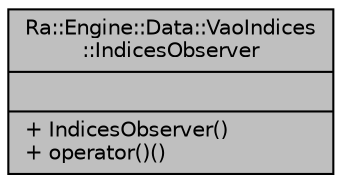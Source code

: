 digraph "Ra::Engine::Data::VaoIndices::IndicesObserver"
{
 // INTERACTIVE_SVG=YES
 // LATEX_PDF_SIZE
  edge [fontname="Helvetica",fontsize="10",labelfontname="Helvetica",labelfontsize="10"];
  node [fontname="Helvetica",fontsize="10",shape=record];
  Node1 [label="{Ra::Engine::Data::VaoIndices\l::IndicesObserver\n||+ IndicesObserver()\l+ operator()()\l}",height=0.2,width=0.4,color="black", fillcolor="grey75", style="filled", fontcolor="black",tooltip=" "];
}
